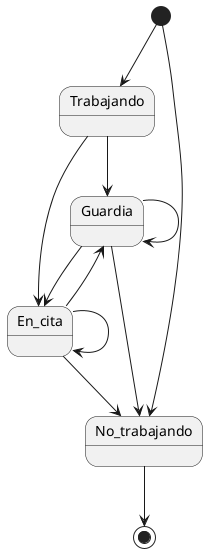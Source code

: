 @startuml
[*] --> Trabajando
Trabajando --> Guardia
Guardia --> Guardia
Trabajando --> En_cita
En_cita --> En_cita
Guardia --> En_cita
En_cita --> Guardia
Guardia --> No_trabajando
En_cita --> No_trabajando


[*] --> No_trabajando
No_trabajando --> [*]
@enduml